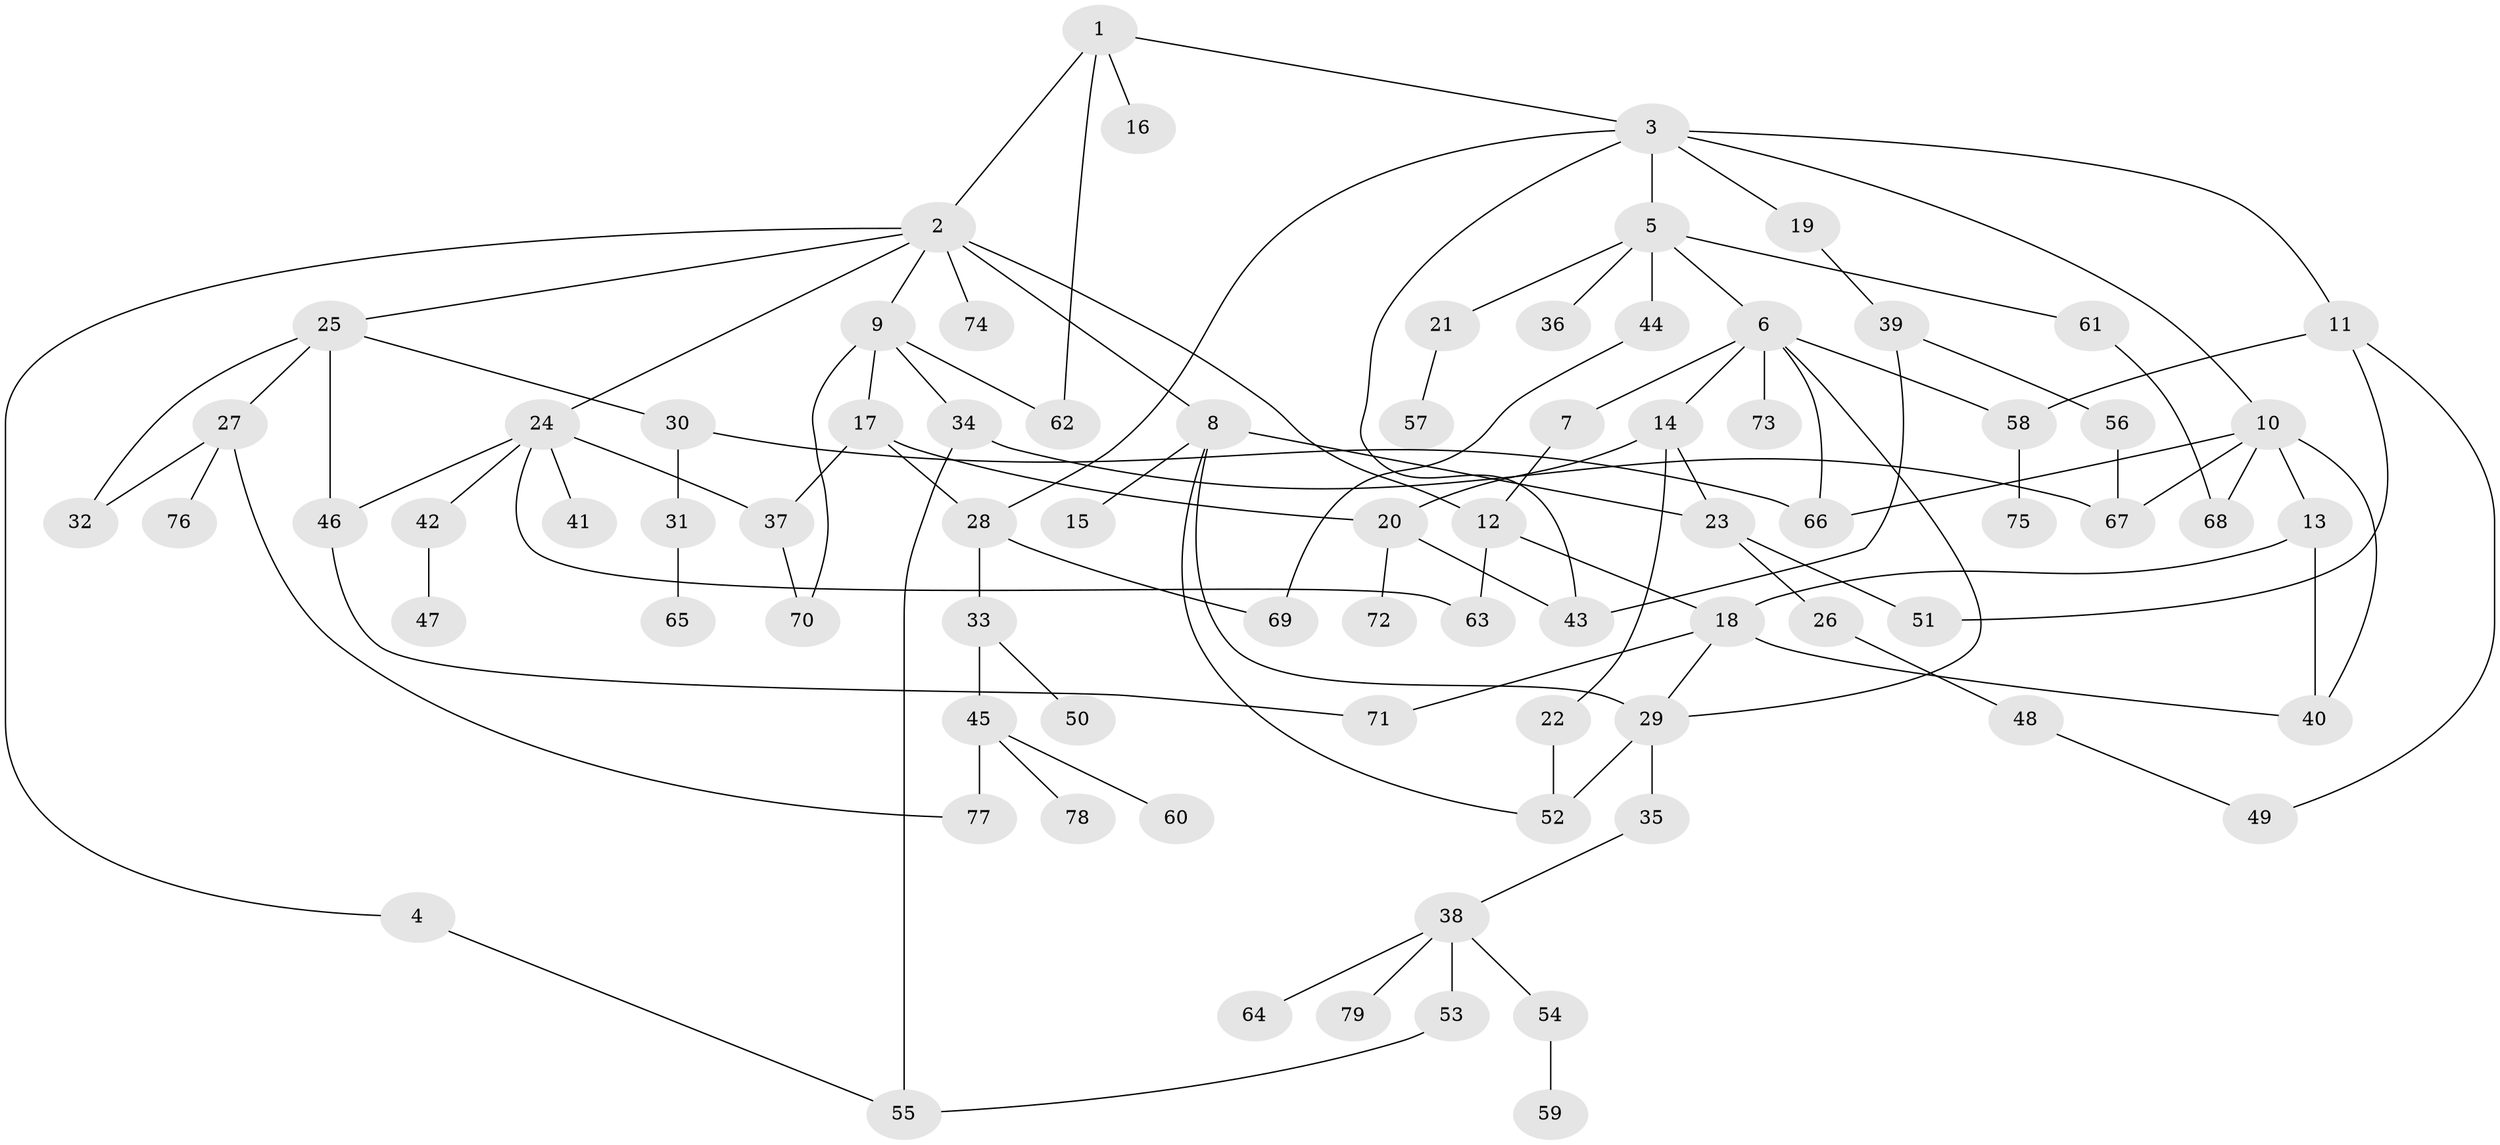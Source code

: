 // coarse degree distribution, {7: 0.05, 6: 0.125, 4: 0.175, 5: 0.075, 3: 0.175, 2: 0.25, 1: 0.15}
// Generated by graph-tools (version 1.1) at 2025/36/03/04/25 23:36:04]
// undirected, 79 vertices, 110 edges
graph export_dot {
  node [color=gray90,style=filled];
  1;
  2;
  3;
  4;
  5;
  6;
  7;
  8;
  9;
  10;
  11;
  12;
  13;
  14;
  15;
  16;
  17;
  18;
  19;
  20;
  21;
  22;
  23;
  24;
  25;
  26;
  27;
  28;
  29;
  30;
  31;
  32;
  33;
  34;
  35;
  36;
  37;
  38;
  39;
  40;
  41;
  42;
  43;
  44;
  45;
  46;
  47;
  48;
  49;
  50;
  51;
  52;
  53;
  54;
  55;
  56;
  57;
  58;
  59;
  60;
  61;
  62;
  63;
  64;
  65;
  66;
  67;
  68;
  69;
  70;
  71;
  72;
  73;
  74;
  75;
  76;
  77;
  78;
  79;
  1 -- 2;
  1 -- 3;
  1 -- 16;
  1 -- 62;
  2 -- 4;
  2 -- 8;
  2 -- 9;
  2 -- 12;
  2 -- 24;
  2 -- 25;
  2 -- 74;
  3 -- 5;
  3 -- 10;
  3 -- 11;
  3 -- 19;
  3 -- 28;
  3 -- 43;
  4 -- 55;
  5 -- 6;
  5 -- 21;
  5 -- 36;
  5 -- 44;
  5 -- 61;
  6 -- 7;
  6 -- 14;
  6 -- 58;
  6 -- 73;
  6 -- 66;
  6 -- 29;
  7 -- 12;
  8 -- 15;
  8 -- 29;
  8 -- 23;
  8 -- 52;
  9 -- 17;
  9 -- 34;
  9 -- 70;
  9 -- 62;
  10 -- 13;
  10 -- 67;
  10 -- 68;
  10 -- 40;
  10 -- 66;
  11 -- 49;
  11 -- 58;
  11 -- 51;
  12 -- 18;
  12 -- 63;
  13 -- 18;
  13 -- 40;
  14 -- 20;
  14 -- 22;
  14 -- 23;
  17 -- 37;
  17 -- 20;
  17 -- 28;
  18 -- 40;
  18 -- 71;
  18 -- 29;
  19 -- 39;
  20 -- 43;
  20 -- 72;
  21 -- 57;
  22 -- 52;
  23 -- 26;
  23 -- 51;
  24 -- 37;
  24 -- 41;
  24 -- 42;
  24 -- 63;
  24 -- 46;
  25 -- 27;
  25 -- 30;
  25 -- 32;
  25 -- 46;
  26 -- 48;
  27 -- 76;
  27 -- 77;
  27 -- 32;
  28 -- 33;
  28 -- 69;
  29 -- 35;
  29 -- 52;
  30 -- 31;
  30 -- 66;
  31 -- 65;
  33 -- 45;
  33 -- 50;
  34 -- 55;
  34 -- 67;
  35 -- 38;
  37 -- 70;
  38 -- 53;
  38 -- 54;
  38 -- 64;
  38 -- 79;
  39 -- 56;
  39 -- 43;
  42 -- 47;
  44 -- 69;
  45 -- 60;
  45 -- 77;
  45 -- 78;
  46 -- 71;
  48 -- 49;
  53 -- 55;
  54 -- 59;
  56 -- 67;
  58 -- 75;
  61 -- 68;
}
